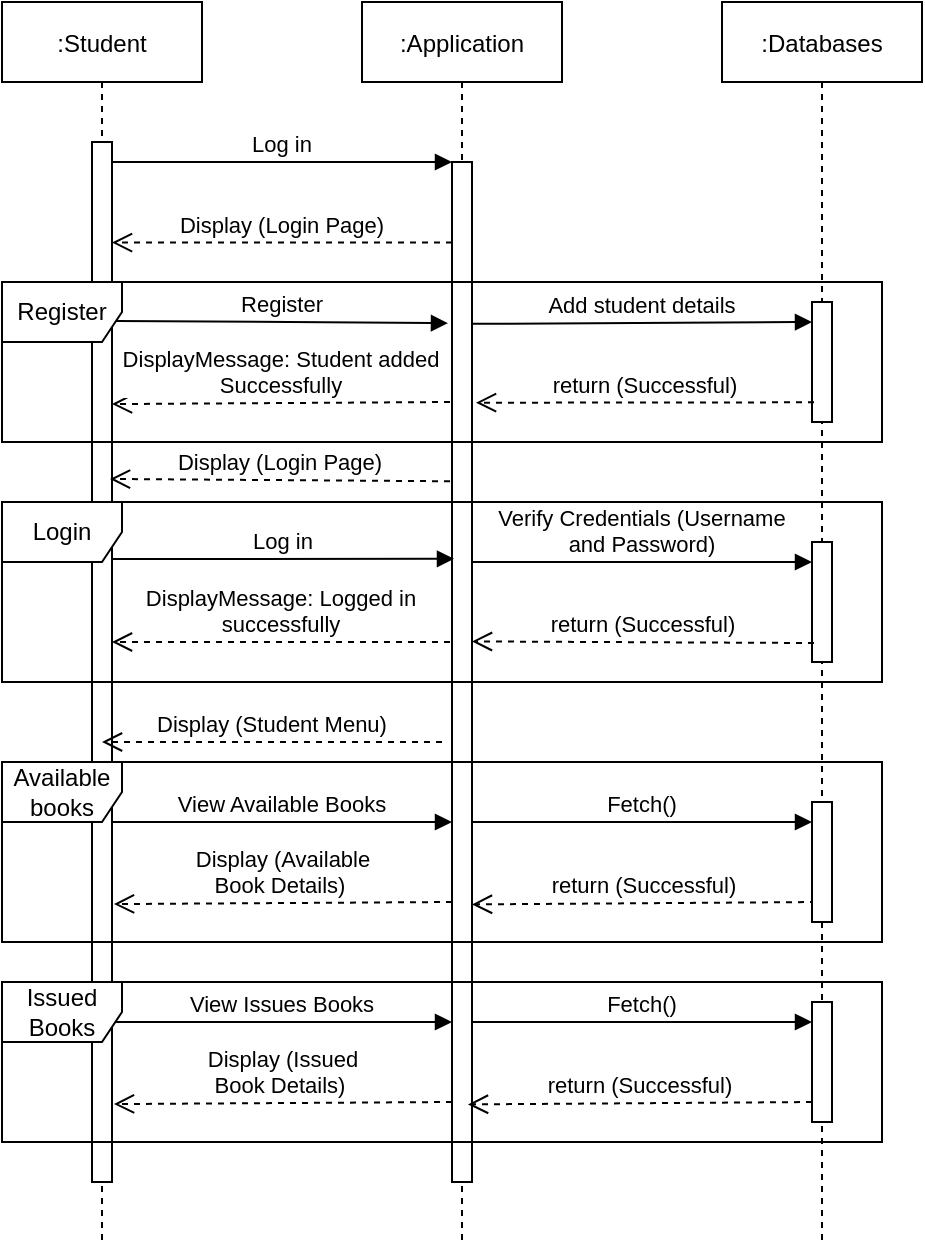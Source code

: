 <mxfile version="20.6.0" type="device"><diagram id="HsoRmeSBAynLmAAnRWzL" name="Page-1"><mxGraphModel dx="946" dy="614" grid="1" gridSize="10" guides="1" tooltips="1" connect="1" arrows="1" fold="1" page="1" pageScale="1" pageWidth="827" pageHeight="1169" math="0" shadow="0"><root><mxCell id="0"/><mxCell id="1" parent="0"/><mxCell id="JR4Bh1cfshpNLLXXtOwg-1" value=":Student" style="shape=umlLifeline;perimeter=lifelinePerimeter;container=1;collapsible=0;recursiveResize=0;rounded=0;shadow=0;strokeWidth=1;" vertex="1" parent="1"><mxGeometry x="120" y="80" width="100" height="620" as="geometry"/></mxCell><mxCell id="JR4Bh1cfshpNLLXXtOwg-2" value="" style="points=[];perimeter=orthogonalPerimeter;rounded=0;shadow=0;strokeWidth=1;" vertex="1" parent="JR4Bh1cfshpNLLXXtOwg-1"><mxGeometry x="45" y="70" width="10" height="520" as="geometry"/></mxCell><mxCell id="JR4Bh1cfshpNLLXXtOwg-32" value="DisplayMessage: Student added&#10;Successfully" style="verticalAlign=bottom;endArrow=open;dashed=1;endSize=8;shadow=0;strokeWidth=1;entryX=0.9;entryY=0.612;entryDx=0;entryDy=0;entryPerimeter=0;exitX=-0.2;exitY=0.6;exitDx=0;exitDy=0;exitPerimeter=0;" edge="1" parent="JR4Bh1cfshpNLLXXtOwg-1"><mxGeometry relative="1" as="geometry"><mxPoint x="55" y="201.04" as="targetPoint"/><mxPoint x="224" y="200" as="sourcePoint"/></mxGeometry></mxCell><mxCell id="JR4Bh1cfshpNLLXXtOwg-38" value="View Issues Books" style="verticalAlign=bottom;endArrow=block;entryX=0;entryY=0;shadow=0;strokeWidth=1;" edge="1" parent="JR4Bh1cfshpNLLXXtOwg-1"><mxGeometry relative="1" as="geometry"><mxPoint x="55" y="510.0" as="sourcePoint"/><mxPoint x="225" y="510.0" as="targetPoint"/></mxGeometry></mxCell><mxCell id="JR4Bh1cfshpNLLXXtOwg-5" value=":Application" style="shape=umlLifeline;perimeter=lifelinePerimeter;container=1;collapsible=0;recursiveResize=0;rounded=0;shadow=0;strokeWidth=1;" vertex="1" parent="1"><mxGeometry x="300" y="80" width="100" height="620" as="geometry"/></mxCell><mxCell id="JR4Bh1cfshpNLLXXtOwg-6" value="" style="points=[];perimeter=orthogonalPerimeter;rounded=0;shadow=0;strokeWidth=1;" vertex="1" parent="JR4Bh1cfshpNLLXXtOwg-5"><mxGeometry x="45" y="80" width="10" height="510" as="geometry"/></mxCell><mxCell id="JR4Bh1cfshpNLLXXtOwg-35" value="Verify Credentials (Username &#10;and Password)" style="verticalAlign=bottom;endArrow=block;entryX=0;entryY=0;shadow=0;strokeWidth=1;" edge="1" parent="JR4Bh1cfshpNLLXXtOwg-5"><mxGeometry relative="1" as="geometry"><mxPoint x="55" y="280.0" as="sourcePoint"/><mxPoint x="225" y="280.0" as="targetPoint"/></mxGeometry></mxCell><mxCell id="JR4Bh1cfshpNLLXXtOwg-36" value="DisplayMessage: Logged in &#10;successfully" style="verticalAlign=bottom;endArrow=open;dashed=1;endSize=8;exitX=-0.1;exitY=0.1;shadow=0;strokeWidth=1;exitDx=0;exitDy=0;exitPerimeter=0;" edge="1" parent="JR4Bh1cfshpNLLXXtOwg-5"><mxGeometry relative="1" as="geometry"><mxPoint x="-125" y="320" as="targetPoint"/><mxPoint x="44" y="320" as="sourcePoint"/></mxGeometry></mxCell><mxCell id="JR4Bh1cfshpNLLXXtOwg-3" value="View Available Books" style="verticalAlign=bottom;endArrow=block;entryX=0;entryY=0;shadow=0;strokeWidth=1;" edge="1" parent="JR4Bh1cfshpNLLXXtOwg-5"><mxGeometry relative="1" as="geometry"><mxPoint x="-125" y="410.0" as="sourcePoint"/><mxPoint x="45" y="410.0" as="targetPoint"/></mxGeometry></mxCell><mxCell id="JR4Bh1cfshpNLLXXtOwg-37" value="return (Successful)" style="verticalAlign=bottom;endArrow=open;dashed=1;endSize=8;shadow=0;strokeWidth=1;exitX=-0.3;exitY=0.783;exitDx=0;exitDy=0;exitPerimeter=0;entryX=0.9;entryY=0.296;entryDx=0;entryDy=0;entryPerimeter=0;" edge="1" parent="JR4Bh1cfshpNLLXXtOwg-5"><mxGeometry relative="1" as="geometry"><mxPoint x="55" y="451.2" as="targetPoint"/><mxPoint x="227" y="450.0" as="sourcePoint"/></mxGeometry></mxCell><mxCell id="JR4Bh1cfshpNLLXXtOwg-4" value="Display (Available &#10;Book Details) " style="verticalAlign=bottom;endArrow=open;dashed=1;endSize=8;shadow=0;strokeWidth=1;entryX=0.9;entryY=0.612;entryDx=0;entryDy=0;entryPerimeter=0;exitX=-0.2;exitY=0.6;exitDx=0;exitDy=0;exitPerimeter=0;" edge="1" parent="JR4Bh1cfshpNLLXXtOwg-5"><mxGeometry relative="1" as="geometry"><mxPoint x="-124" y="451.04" as="targetPoint"/><mxPoint x="45" y="450" as="sourcePoint"/></mxGeometry></mxCell><mxCell id="JR4Bh1cfshpNLLXXtOwg-42" value="Display (Issued&#10;Book Details) " style="verticalAlign=bottom;endArrow=open;dashed=1;endSize=8;shadow=0;strokeWidth=1;entryX=0.9;entryY=0.612;entryDx=0;entryDy=0;entryPerimeter=0;exitX=-0.2;exitY=0.6;exitDx=0;exitDy=0;exitPerimeter=0;" edge="1" parent="JR4Bh1cfshpNLLXXtOwg-5"><mxGeometry relative="1" as="geometry"><mxPoint x="-124" y="551.04" as="targetPoint"/><mxPoint x="45" y="550" as="sourcePoint"/></mxGeometry></mxCell><mxCell id="JR4Bh1cfshpNLLXXtOwg-10" value="Log in" style="verticalAlign=bottom;endArrow=block;entryX=0;entryY=0;shadow=0;strokeWidth=1;" edge="1" parent="1" source="JR4Bh1cfshpNLLXXtOwg-2" target="JR4Bh1cfshpNLLXXtOwg-6"><mxGeometry relative="1" as="geometry"><mxPoint x="275" y="160" as="sourcePoint"/></mxGeometry></mxCell><mxCell id="JR4Bh1cfshpNLLXXtOwg-11" value=":Databases" style="shape=umlLifeline;perimeter=lifelinePerimeter;container=1;collapsible=0;recursiveResize=0;rounded=0;shadow=0;strokeWidth=1;" vertex="1" parent="1"><mxGeometry x="480" y="80" width="100" height="620" as="geometry"/></mxCell><mxCell id="JR4Bh1cfshpNLLXXtOwg-14" value="" style="points=[];perimeter=orthogonalPerimeter;rounded=0;shadow=0;strokeWidth=1;" vertex="1" parent="JR4Bh1cfshpNLLXXtOwg-11"><mxGeometry x="45" y="270" width="10" height="60" as="geometry"/></mxCell><mxCell id="JR4Bh1cfshpNLLXXtOwg-15" value="" style="points=[];perimeter=orthogonalPerimeter;rounded=0;shadow=0;strokeWidth=1;" vertex="1" parent="JR4Bh1cfshpNLLXXtOwg-11"><mxGeometry x="45" y="400" width="10" height="60" as="geometry"/></mxCell><mxCell id="JR4Bh1cfshpNLLXXtOwg-30" value="" style="points=[];perimeter=orthogonalPerimeter;rounded=0;shadow=0;strokeWidth=1;" vertex="1" parent="JR4Bh1cfshpNLLXXtOwg-11"><mxGeometry x="45" y="150" width="10" height="60" as="geometry"/></mxCell><mxCell id="JR4Bh1cfshpNLLXXtOwg-29" value="Add student details" style="verticalAlign=bottom;endArrow=block;shadow=0;strokeWidth=1;exitX=1.1;exitY=0.512;exitDx=0;exitDy=0;exitPerimeter=0;entryX=0.1;entryY=0.15;entryDx=0;entryDy=0;entryPerimeter=0;" edge="1" parent="JR4Bh1cfshpNLLXXtOwg-11"><mxGeometry relative="1" as="geometry"><mxPoint x="-125" y="160.92" as="sourcePoint"/><mxPoint x="45" y="160" as="targetPoint"/></mxGeometry></mxCell><mxCell id="JR4Bh1cfshpNLLXXtOwg-8" value="Fetch()" style="verticalAlign=bottom;endArrow=block;entryX=0;entryY=0;shadow=0;strokeWidth=1;" edge="1" parent="JR4Bh1cfshpNLLXXtOwg-11"><mxGeometry relative="1" as="geometry"><mxPoint x="-125" y="410.0" as="sourcePoint"/><mxPoint x="45" y="410.0" as="targetPoint"/></mxGeometry></mxCell><mxCell id="JR4Bh1cfshpNLLXXtOwg-39" value="" style="points=[];perimeter=orthogonalPerimeter;rounded=0;shadow=0;strokeWidth=1;" vertex="1" parent="JR4Bh1cfshpNLLXXtOwg-11"><mxGeometry x="45" y="500" width="10" height="60" as="geometry"/></mxCell><mxCell id="JR4Bh1cfshpNLLXXtOwg-40" value="Fetch()" style="verticalAlign=bottom;endArrow=block;entryX=0;entryY=0;shadow=0;strokeWidth=1;" edge="1" parent="JR4Bh1cfshpNLLXXtOwg-11"><mxGeometry relative="1" as="geometry"><mxPoint x="-125" y="510.0" as="sourcePoint"/><mxPoint x="45" y="510.0" as="targetPoint"/></mxGeometry></mxCell><mxCell id="JR4Bh1cfshpNLLXXtOwg-41" value="return (Successful)" style="verticalAlign=bottom;endArrow=open;dashed=1;endSize=8;shadow=0;strokeWidth=1;exitX=-0.3;exitY=0.783;exitDx=0;exitDy=0;exitPerimeter=0;entryX=0.9;entryY=0.296;entryDx=0;entryDy=0;entryPerimeter=0;" edge="1" parent="JR4Bh1cfshpNLLXXtOwg-11"><mxGeometry relative="1" as="geometry"><mxPoint x="-127" y="551.2" as="targetPoint"/><mxPoint x="45" y="550" as="sourcePoint"/></mxGeometry></mxCell><mxCell id="JR4Bh1cfshpNLLXXtOwg-18" value="Display (Login Page)" style="verticalAlign=bottom;endArrow=open;dashed=1;endSize=8;exitX=0;exitY=0.079;shadow=0;strokeWidth=1;exitDx=0;exitDy=0;exitPerimeter=0;" edge="1" parent="1" source="JR4Bh1cfshpNLLXXtOwg-6" target="JR4Bh1cfshpNLLXXtOwg-2"><mxGeometry relative="1" as="geometry"><mxPoint x="180" y="200.0" as="targetPoint"/><mxPoint x="350" y="200.0" as="sourcePoint"/></mxGeometry></mxCell><mxCell id="JR4Bh1cfshpNLLXXtOwg-22" value="return (Successful)" style="verticalAlign=bottom;endArrow=open;dashed=1;endSize=8;shadow=0;strokeWidth=1;exitX=0.1;exitY=0.842;exitDx=0;exitDy=0;exitPerimeter=0;entryX=1;entryY=0.47;entryDx=0;entryDy=0;entryPerimeter=0;" edge="1" parent="1" source="JR4Bh1cfshpNLLXXtOwg-14" target="JR4Bh1cfshpNLLXXtOwg-6"><mxGeometry relative="1" as="geometry"><mxPoint x="365" y="210" as="targetPoint"/><mxPoint x="520" y="400" as="sourcePoint"/></mxGeometry></mxCell><mxCell id="JR4Bh1cfshpNLLXXtOwg-28" value="Register" style="verticalAlign=bottom;endArrow=block;entryX=-0.2;entryY=0.158;shadow=0;strokeWidth=1;entryDx=0;entryDy=0;entryPerimeter=0;exitX=1.2;exitY=0.172;exitDx=0;exitDy=0;exitPerimeter=0;" edge="1" parent="1" source="JR4Bh1cfshpNLLXXtOwg-2" target="JR4Bh1cfshpNLLXXtOwg-6"><mxGeometry relative="1" as="geometry"><mxPoint x="180" y="240.0" as="sourcePoint"/><mxPoint x="350" y="240.0" as="targetPoint"/></mxGeometry></mxCell><mxCell id="JR4Bh1cfshpNLLXXtOwg-31" value="return (Successful)" style="verticalAlign=bottom;endArrow=open;dashed=1;endSize=8;shadow=0;strokeWidth=1;exitX=-0.3;exitY=0.783;exitDx=0;exitDy=0;exitPerimeter=0;entryX=1.2;entryY=0.236;entryDx=0;entryDy=0;entryPerimeter=0;" edge="1" parent="1" target="JR4Bh1cfshpNLLXXtOwg-6"><mxGeometry relative="1" as="geometry"><mxPoint x="360" y="280.0" as="targetPoint"/><mxPoint x="526" y="280.16" as="sourcePoint"/></mxGeometry></mxCell><mxCell id="JR4Bh1cfshpNLLXXtOwg-34" value="Log in" style="verticalAlign=bottom;endArrow=block;entryX=0.1;entryY=0.389;shadow=0;strokeWidth=1;entryDx=0;entryDy=0;entryPerimeter=0;exitX=1;exitY=0.401;exitDx=0;exitDy=0;exitPerimeter=0;" edge="1" parent="1" source="JR4Bh1cfshpNLLXXtOwg-2" target="JR4Bh1cfshpNLLXXtOwg-6"><mxGeometry relative="1" as="geometry"><mxPoint x="180" y="360.0" as="sourcePoint"/><mxPoint x="350" y="360.0" as="targetPoint"/></mxGeometry></mxCell><mxCell id="JR4Bh1cfshpNLLXXtOwg-7" value="Display (Student Menu)" style="verticalAlign=bottom;endArrow=open;dashed=1;endSize=8;shadow=0;strokeWidth=1;" edge="1" parent="1"><mxGeometry relative="1" as="geometry"><mxPoint x="170" y="450" as="targetPoint"/><mxPoint x="340" y="450" as="sourcePoint"/></mxGeometry></mxCell><mxCell id="JR4Bh1cfshpNLLXXtOwg-43" value="Available books" style="shape=umlFrame;whiteSpace=wrap;html=1;" vertex="1" parent="1"><mxGeometry x="120" y="460" width="440" height="90" as="geometry"/></mxCell><mxCell id="JR4Bh1cfshpNLLXXtOwg-44" value="Register" style="shape=umlFrame;whiteSpace=wrap;html=1;" vertex="1" parent="1"><mxGeometry x="120" y="220" width="440" height="80" as="geometry"/></mxCell><mxCell id="JR4Bh1cfshpNLLXXtOwg-33" value="Display (Login Page)" style="verticalAlign=bottom;endArrow=open;dashed=1;endSize=8;shadow=0;strokeWidth=1;entryX=0.9;entryY=0.324;entryDx=0;entryDy=0;entryPerimeter=0;exitX=-0.1;exitY=0.313;exitDx=0;exitDy=0;exitPerimeter=0;" edge="1" parent="1" source="JR4Bh1cfshpNLLXXtOwg-6" target="JR4Bh1cfshpNLLXXtOwg-2"><mxGeometry relative="1" as="geometry"><mxPoint x="175" y="320" as="targetPoint"/><mxPoint x="344" y="310" as="sourcePoint"/></mxGeometry></mxCell><mxCell id="JR4Bh1cfshpNLLXXtOwg-46" value="Login" style="shape=umlFrame;whiteSpace=wrap;html=1;" vertex="1" parent="1"><mxGeometry x="120" y="330" width="440" height="90" as="geometry"/></mxCell><mxCell id="JR4Bh1cfshpNLLXXtOwg-47" value="Issued Books" style="shape=umlFrame;whiteSpace=wrap;html=1;" vertex="1" parent="1"><mxGeometry x="120" y="570" width="440" height="80" as="geometry"/></mxCell></root></mxGraphModel></diagram></mxfile>